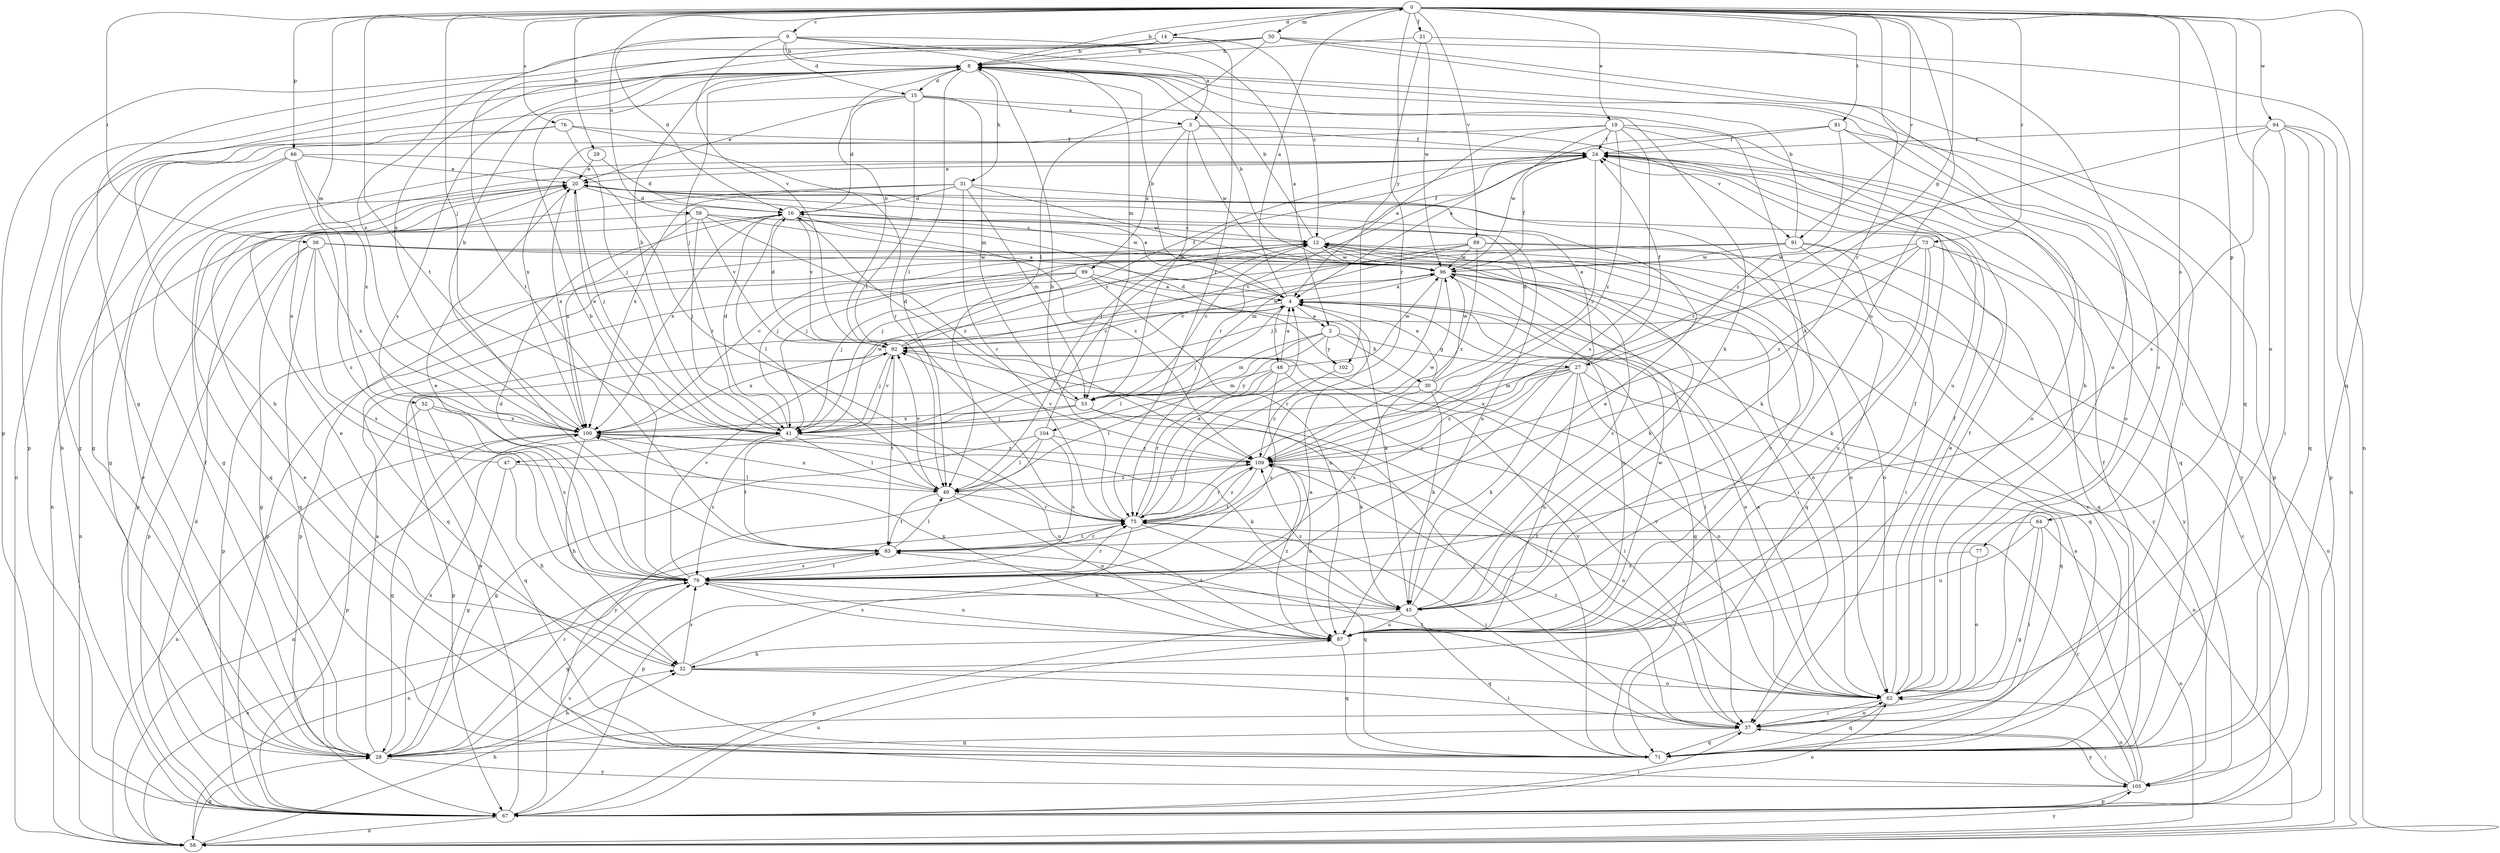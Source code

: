 strict digraph  {
0;
2;
3;
4;
8;
9;
12;
14;
15;
16;
19;
20;
21;
24;
27;
28;
29;
30;
31;
32;
36;
37;
41;
45;
47;
48;
49;
50;
52;
53;
58;
59;
62;
64;
66;
67;
71;
73;
75;
76;
77;
79;
81;
83;
87;
89;
91;
92;
94;
96;
99;
100;
102;
104;
105;
109;
0 -> 8  [label=b];
0 -> 9  [label=c];
0 -> 14  [label=d];
0 -> 19  [label=e];
0 -> 21  [label=f];
0 -> 27  [label=g];
0 -> 29  [label=h];
0 -> 36  [label=i];
0 -> 41  [label=j];
0 -> 50  [label=m];
0 -> 52  [label=m];
0 -> 59  [label=o];
0 -> 62  [label=o];
0 -> 64  [label=p];
0 -> 66  [label=p];
0 -> 71  [label=q];
0 -> 73  [label=r];
0 -> 75  [label=r];
0 -> 76  [label=s];
0 -> 77  [label=s];
0 -> 81  [label=t];
0 -> 83  [label=t];
0 -> 87  [label=u];
0 -> 89  [label=v];
0 -> 91  [label=v];
0 -> 94  [label=w];
0 -> 102  [label=y];
2 -> 27  [label=g];
2 -> 30  [label=h];
2 -> 47  [label=l];
2 -> 53  [label=m];
2 -> 102  [label=y];
2 -> 104  [label=y];
3 -> 24  [label=f];
3 -> 28  [label=g];
3 -> 53  [label=m];
3 -> 91  [label=v];
3 -> 96  [label=w];
3 -> 99  [label=x];
4 -> 0  [label=a];
4 -> 2  [label=a];
4 -> 8  [label=b];
4 -> 20  [label=e];
4 -> 41  [label=j];
4 -> 48  [label=l];
4 -> 62  [label=o];
4 -> 71  [label=q];
4 -> 92  [label=v];
8 -> 15  [label=d];
8 -> 31  [label=h];
8 -> 37  [label=i];
8 -> 41  [label=j];
8 -> 45  [label=k];
8 -> 49  [label=l];
8 -> 67  [label=p];
8 -> 79  [label=s];
9 -> 2  [label=a];
9 -> 3  [label=a];
9 -> 8  [label=b];
9 -> 15  [label=d];
9 -> 16  [label=d];
9 -> 53  [label=m];
9 -> 92  [label=v];
9 -> 100  [label=x];
12 -> 8  [label=b];
12 -> 24  [label=f];
12 -> 41  [label=j];
12 -> 45  [label=k];
12 -> 62  [label=o];
12 -> 67  [label=p];
12 -> 96  [label=w];
14 -> 8  [label=b];
14 -> 12  [label=c];
14 -> 67  [label=p];
14 -> 75  [label=r];
14 -> 83  [label=t];
15 -> 3  [label=a];
15 -> 16  [label=d];
15 -> 20  [label=e];
15 -> 45  [label=k];
15 -> 49  [label=l];
15 -> 53  [label=m];
15 -> 58  [label=n];
16 -> 12  [label=c];
16 -> 49  [label=l];
16 -> 92  [label=v];
16 -> 96  [label=w];
16 -> 100  [label=x];
16 -> 109  [label=z];
19 -> 4  [label=a];
19 -> 24  [label=f];
19 -> 62  [label=o];
19 -> 79  [label=s];
19 -> 87  [label=u];
19 -> 96  [label=w];
19 -> 100  [label=x];
19 -> 109  [label=z];
20 -> 16  [label=d];
20 -> 41  [label=j];
20 -> 71  [label=q];
20 -> 87  [label=u];
20 -> 100  [label=x];
21 -> 8  [label=b];
21 -> 62  [label=o];
21 -> 75  [label=r];
21 -> 96  [label=w];
24 -> 20  [label=e];
24 -> 28  [label=g];
24 -> 49  [label=l];
24 -> 71  [label=q];
24 -> 75  [label=r];
24 -> 105  [label=y];
24 -> 109  [label=z];
27 -> 20  [label=e];
27 -> 24  [label=f];
27 -> 45  [label=k];
27 -> 53  [label=m];
27 -> 58  [label=n];
27 -> 71  [label=q];
27 -> 75  [label=r];
27 -> 87  [label=u];
27 -> 100  [label=x];
27 -> 109  [label=z];
28 -> 4  [label=a];
28 -> 20  [label=e];
28 -> 24  [label=f];
28 -> 32  [label=h];
28 -> 75  [label=r];
28 -> 100  [label=x];
28 -> 105  [label=y];
29 -> 16  [label=d];
29 -> 20  [label=e];
30 -> 4  [label=a];
30 -> 16  [label=d];
30 -> 45  [label=k];
30 -> 62  [label=o];
30 -> 67  [label=p];
30 -> 79  [label=s];
30 -> 96  [label=w];
31 -> 16  [label=d];
31 -> 45  [label=k];
31 -> 53  [label=m];
31 -> 67  [label=p];
31 -> 75  [label=r];
31 -> 96  [label=w];
31 -> 100  [label=x];
32 -> 4  [label=a];
32 -> 20  [label=e];
32 -> 24  [label=f];
32 -> 37  [label=i];
32 -> 62  [label=o];
32 -> 79  [label=s];
36 -> 28  [label=g];
36 -> 37  [label=i];
36 -> 62  [label=o];
36 -> 67  [label=p];
36 -> 71  [label=q];
36 -> 79  [label=s];
36 -> 96  [label=w];
36 -> 100  [label=x];
37 -> 28  [label=g];
37 -> 62  [label=o];
37 -> 71  [label=q];
37 -> 92  [label=v];
37 -> 105  [label=y];
37 -> 109  [label=z];
41 -> 8  [label=b];
41 -> 16  [label=d];
41 -> 20  [label=e];
41 -> 45  [label=k];
41 -> 49  [label=l];
41 -> 58  [label=n];
41 -> 79  [label=s];
41 -> 83  [label=t];
41 -> 92  [label=v];
41 -> 96  [label=w];
45 -> 12  [label=c];
45 -> 20  [label=e];
45 -> 67  [label=p];
45 -> 71  [label=q];
45 -> 83  [label=t];
45 -> 87  [label=u];
45 -> 109  [label=z];
47 -> 20  [label=e];
47 -> 28  [label=g];
47 -> 32  [label=h];
47 -> 49  [label=l];
48 -> 4  [label=a];
48 -> 37  [label=i];
48 -> 49  [label=l];
48 -> 53  [label=m];
48 -> 75  [label=r];
48 -> 79  [label=s];
48 -> 96  [label=w];
49 -> 75  [label=r];
49 -> 83  [label=t];
49 -> 87  [label=u];
49 -> 92  [label=v];
49 -> 100  [label=x];
49 -> 109  [label=z];
50 -> 8  [label=b];
50 -> 28  [label=g];
50 -> 49  [label=l];
50 -> 58  [label=n];
50 -> 62  [label=o];
50 -> 71  [label=q];
50 -> 100  [label=x];
52 -> 67  [label=p];
52 -> 71  [label=q];
52 -> 79  [label=s];
52 -> 100  [label=x];
53 -> 12  [label=c];
53 -> 16  [label=d];
53 -> 37  [label=i];
53 -> 41  [label=j];
53 -> 45  [label=k];
53 -> 100  [label=x];
58 -> 28  [label=g];
58 -> 32  [label=h];
58 -> 79  [label=s];
58 -> 105  [label=y];
59 -> 4  [label=a];
59 -> 12  [label=c];
59 -> 41  [label=j];
59 -> 58  [label=n];
59 -> 92  [label=v];
59 -> 100  [label=x];
59 -> 109  [label=z];
62 -> 4  [label=a];
62 -> 8  [label=b];
62 -> 20  [label=e];
62 -> 24  [label=f];
62 -> 37  [label=i];
62 -> 71  [label=q];
62 -> 83  [label=t];
62 -> 92  [label=v];
64 -> 28  [label=g];
64 -> 37  [label=i];
64 -> 58  [label=n];
64 -> 83  [label=t];
64 -> 87  [label=u];
66 -> 20  [label=e];
66 -> 28  [label=g];
66 -> 58  [label=n];
66 -> 75  [label=r];
66 -> 79  [label=s];
66 -> 100  [label=x];
67 -> 4  [label=a];
67 -> 8  [label=b];
67 -> 12  [label=c];
67 -> 16  [label=d];
67 -> 37  [label=i];
67 -> 58  [label=n];
67 -> 62  [label=o];
67 -> 79  [label=s];
67 -> 87  [label=u];
71 -> 12  [label=c];
71 -> 20  [label=e];
71 -> 24  [label=f];
71 -> 92  [label=v];
73 -> 41  [label=j];
73 -> 45  [label=k];
73 -> 58  [label=n];
73 -> 71  [label=q];
73 -> 87  [label=u];
73 -> 96  [label=w];
73 -> 109  [label=z];
75 -> 4  [label=a];
75 -> 8  [label=b];
75 -> 37  [label=i];
75 -> 67  [label=p];
75 -> 71  [label=q];
75 -> 83  [label=t];
75 -> 109  [label=z];
76 -> 24  [label=f];
76 -> 28  [label=g];
76 -> 32  [label=h];
76 -> 41  [label=j];
76 -> 75  [label=r];
77 -> 62  [label=o];
77 -> 79  [label=s];
79 -> 8  [label=b];
79 -> 16  [label=d];
79 -> 20  [label=e];
79 -> 28  [label=g];
79 -> 45  [label=k];
79 -> 75  [label=r];
79 -> 83  [label=t];
79 -> 87  [label=u];
79 -> 92  [label=v];
81 -> 4  [label=a];
81 -> 24  [label=f];
81 -> 62  [label=o];
81 -> 67  [label=p];
81 -> 109  [label=z];
83 -> 49  [label=l];
83 -> 58  [label=n];
83 -> 75  [label=r];
83 -> 79  [label=s];
87 -> 12  [label=c];
87 -> 24  [label=f];
87 -> 32  [label=h];
87 -> 71  [label=q];
87 -> 79  [label=s];
87 -> 96  [label=w];
87 -> 100  [label=x];
87 -> 109  [label=z];
89 -> 41  [label=j];
89 -> 53  [label=m];
89 -> 62  [label=o];
89 -> 92  [label=v];
89 -> 96  [label=w];
89 -> 105  [label=y];
89 -> 109  [label=z];
91 -> 8  [label=b];
91 -> 37  [label=i];
91 -> 41  [label=j];
91 -> 67  [label=p];
91 -> 71  [label=q];
91 -> 96  [label=w];
91 -> 105  [label=y];
92 -> 8  [label=b];
92 -> 12  [label=c];
92 -> 16  [label=d];
92 -> 24  [label=f];
92 -> 41  [label=j];
92 -> 83  [label=t];
92 -> 96  [label=w];
92 -> 100  [label=x];
94 -> 24  [label=f];
94 -> 37  [label=i];
94 -> 58  [label=n];
94 -> 67  [label=p];
94 -> 71  [label=q];
94 -> 75  [label=r];
94 -> 79  [label=s];
96 -> 4  [label=a];
96 -> 8  [label=b];
96 -> 24  [label=f];
96 -> 37  [label=i];
96 -> 71  [label=q];
96 -> 75  [label=r];
96 -> 87  [label=u];
99 -> 4  [label=a];
99 -> 41  [label=j];
99 -> 45  [label=k];
99 -> 67  [label=p];
99 -> 71  [label=q];
99 -> 87  [label=u];
100 -> 8  [label=b];
100 -> 12  [label=c];
100 -> 28  [label=g];
100 -> 32  [label=h];
100 -> 58  [label=n];
100 -> 87  [label=u];
100 -> 109  [label=z];
102 -> 16  [label=d];
102 -> 109  [label=z];
104 -> 12  [label=c];
104 -> 28  [label=g];
104 -> 49  [label=l];
104 -> 79  [label=s];
104 -> 105  [label=y];
104 -> 109  [label=z];
105 -> 4  [label=a];
105 -> 37  [label=i];
105 -> 62  [label=o];
105 -> 67  [label=p];
105 -> 75  [label=r];
109 -> 49  [label=l];
109 -> 62  [label=o];
109 -> 75  [label=r];
109 -> 83  [label=t];
109 -> 87  [label=u];
109 -> 92  [label=v];
109 -> 96  [label=w];
}
